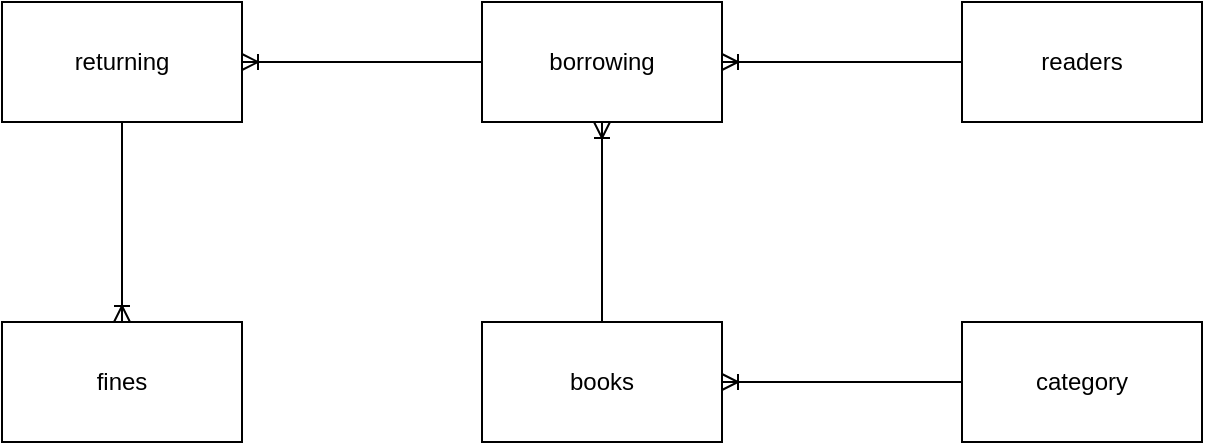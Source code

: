 <mxfile version="26.0.11">
  <diagram name="Trang-1" id="lsN7DJZpZBMvwYvUsTKJ">
    <mxGraphModel dx="1006" dy="559" grid="1" gridSize="10" guides="1" tooltips="1" connect="1" arrows="1" fold="1" page="1" pageScale="1" pageWidth="827" pageHeight="1169" math="0" shadow="0">
      <root>
        <mxCell id="0" />
        <mxCell id="1" parent="0" />
        <mxCell id="FiyMmmwSU37HTbvpcOK3-1" value="borrowing" style="rounded=0;whiteSpace=wrap;html=1;" vertex="1" parent="1">
          <mxGeometry x="360" y="240" width="120" height="60" as="geometry" />
        </mxCell>
        <mxCell id="FiyMmmwSU37HTbvpcOK3-2" value="returning" style="rounded=0;whiteSpace=wrap;html=1;" vertex="1" parent="1">
          <mxGeometry x="120" y="240" width="120" height="60" as="geometry" />
        </mxCell>
        <mxCell id="FiyMmmwSU37HTbvpcOK3-3" value="readers" style="rounded=0;whiteSpace=wrap;html=1;" vertex="1" parent="1">
          <mxGeometry x="600" y="240" width="120" height="60" as="geometry" />
        </mxCell>
        <mxCell id="FiyMmmwSU37HTbvpcOK3-4" value="fines" style="rounded=0;whiteSpace=wrap;html=1;" vertex="1" parent="1">
          <mxGeometry x="120" y="400" width="120" height="60" as="geometry" />
        </mxCell>
        <mxCell id="FiyMmmwSU37HTbvpcOK3-5" value="books" style="rounded=0;whiteSpace=wrap;html=1;" vertex="1" parent="1">
          <mxGeometry x="360" y="400" width="120" height="60" as="geometry" />
        </mxCell>
        <mxCell id="FiyMmmwSU37HTbvpcOK3-6" value="category" style="rounded=0;whiteSpace=wrap;html=1;" vertex="1" parent="1">
          <mxGeometry x="600" y="400" width="120" height="60" as="geometry" />
        </mxCell>
        <mxCell id="FiyMmmwSU37HTbvpcOK3-7" value="" style="fontSize=12;html=1;endArrow=ERoneToMany;rounded=0;entryX=1;entryY=0.5;entryDx=0;entryDy=0;exitX=0;exitY=0.5;exitDx=0;exitDy=0;" edge="1" parent="1" source="FiyMmmwSU37HTbvpcOK3-1" target="FiyMmmwSU37HTbvpcOK3-2">
          <mxGeometry width="100" height="100" relative="1" as="geometry">
            <mxPoint x="310" y="330" as="sourcePoint" />
            <mxPoint x="460" y="340" as="targetPoint" />
          </mxGeometry>
        </mxCell>
        <mxCell id="FiyMmmwSU37HTbvpcOK3-8" value="" style="fontSize=12;html=1;endArrow=ERoneToMany;rounded=0;exitX=0.5;exitY=0;exitDx=0;exitDy=0;entryX=0.5;entryY=1;entryDx=0;entryDy=0;" edge="1" parent="1" source="FiyMmmwSU37HTbvpcOK3-5" target="FiyMmmwSU37HTbvpcOK3-1">
          <mxGeometry width="100" height="100" relative="1" as="geometry">
            <mxPoint x="440" y="330" as="sourcePoint" />
            <mxPoint x="370" y="360" as="targetPoint" />
          </mxGeometry>
        </mxCell>
        <mxCell id="FiyMmmwSU37HTbvpcOK3-9" value="" style="fontSize=12;html=1;endArrow=ERoneToMany;rounded=0;exitX=0;exitY=0.5;exitDx=0;exitDy=0;entryX=1;entryY=0.5;entryDx=0;entryDy=0;" edge="1" parent="1" source="FiyMmmwSU37HTbvpcOK3-3" target="FiyMmmwSU37HTbvpcOK3-1">
          <mxGeometry width="100" height="100" relative="1" as="geometry">
            <mxPoint x="430" y="410" as="sourcePoint" />
            <mxPoint x="430" y="310" as="targetPoint" />
          </mxGeometry>
        </mxCell>
        <mxCell id="FiyMmmwSU37HTbvpcOK3-11" value="" style="fontSize=12;html=1;endArrow=ERoneToMany;rounded=0;exitX=0;exitY=0.5;exitDx=0;exitDy=0;entryX=1;entryY=0.5;entryDx=0;entryDy=0;" edge="1" parent="1" source="FiyMmmwSU37HTbvpcOK3-6" target="FiyMmmwSU37HTbvpcOK3-5">
          <mxGeometry width="100" height="100" relative="1" as="geometry">
            <mxPoint x="610" y="280" as="sourcePoint" />
            <mxPoint x="490" y="280" as="targetPoint" />
          </mxGeometry>
        </mxCell>
        <mxCell id="FiyMmmwSU37HTbvpcOK3-12" value="" style="fontSize=12;html=1;endArrow=ERoneToMany;rounded=0;exitX=0.5;exitY=1;exitDx=0;exitDy=0;entryX=0.5;entryY=0;entryDx=0;entryDy=0;" edge="1" parent="1" source="FiyMmmwSU37HTbvpcOK3-2" target="FiyMmmwSU37HTbvpcOK3-4">
          <mxGeometry width="100" height="100" relative="1" as="geometry">
            <mxPoint x="620" y="290" as="sourcePoint" />
            <mxPoint x="500" y="290" as="targetPoint" />
          </mxGeometry>
        </mxCell>
      </root>
    </mxGraphModel>
  </diagram>
</mxfile>
